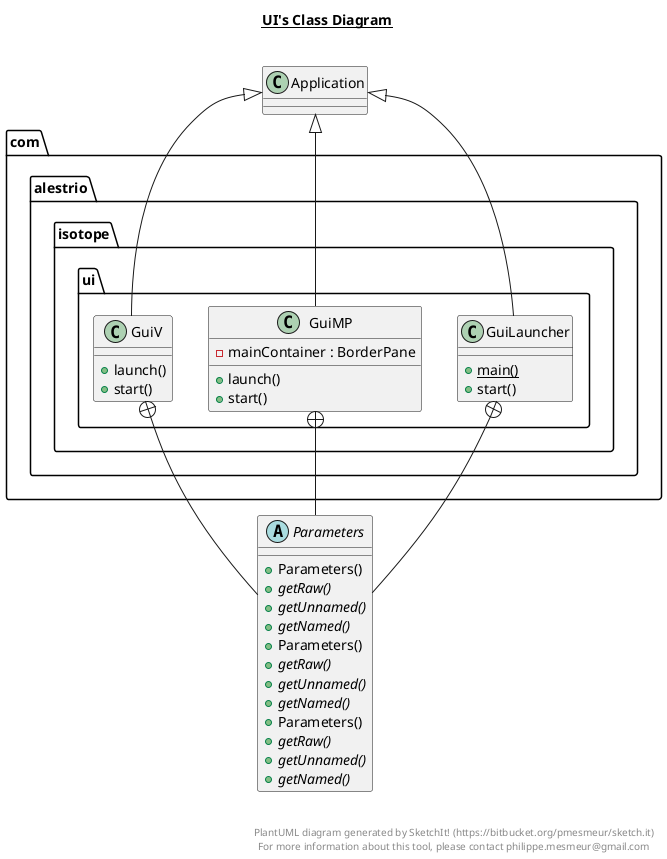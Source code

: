 @startuml

title __UI's Class Diagram__\n

  package com.alestrio.isotope {
    package com.alestrio.isotope.ui {
      class GuiLauncher {
          {static} + main()
          + start()
      }
    }
  }
  

  abstract class Parameters {
      + Parameters()
      {abstract} + getRaw()
      {abstract} + getUnnamed()
      {abstract} + getNamed()
  }
  

  package com.alestrio.isotope {
    package com.alestrio.isotope.ui {
      class GuiMP {
          - mainContainer : BorderPane
          + launch()
          + start()
      }
    }
  }
  

  abstract class Parameters {
      + Parameters()
      {abstract} + getRaw()
      {abstract} + getUnnamed()
      {abstract} + getNamed()
  }
  

  package com.alestrio.isotope {
    package com.alestrio.isotope.ui {
      class GuiV {
          + launch()
          + start()
      }
    }
  }
  

  abstract class Parameters {
      + Parameters()
      {abstract} + getRaw()
      {abstract} + getUnnamed()
      {abstract} + getNamed()
  }
  

  GuiLauncher -up-|> Application
  GuiLauncher +-down- Parameters
  GuiMP -up-|> Application
  GuiMP +-down- Parameters
  GuiV -up-|> Application
  GuiV +-down- Parameters


right footer


PlantUML diagram generated by SketchIt! (https://bitbucket.org/pmesmeur/sketch.it)
For more information about this tool, please contact philippe.mesmeur@gmail.com
endfooter

@enduml
